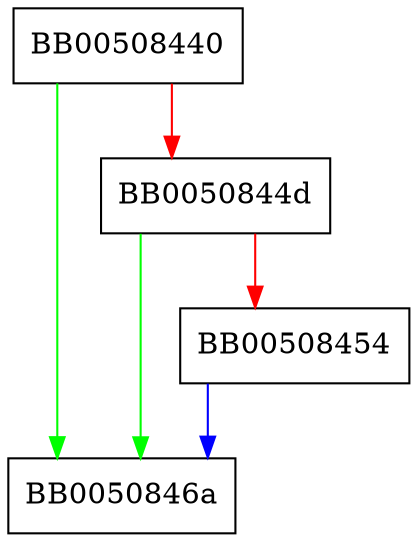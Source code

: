 digraph compare {
  node [shape="box"];
  graph [splines=ortho];
  BB00508440 -> BB0050846a [color="green"];
  BB00508440 -> BB0050844d [color="red"];
  BB0050844d -> BB0050846a [color="green"];
  BB0050844d -> BB00508454 [color="red"];
  BB00508454 -> BB0050846a [color="blue"];
}